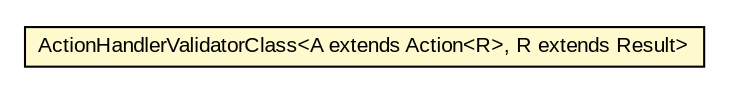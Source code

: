 #!/usr/local/bin/dot
#
# Class diagram 
# Generated by UMLGraph version R5_6-24-gf6e263 (http://www.umlgraph.org/)
#

digraph G {
	edge [fontname="arial",fontsize=10,labelfontname="arial",labelfontsize=10];
	node [fontname="arial",fontsize=10,shape=plaintext];
	nodesep=0.25;
	ranksep=0.5;
	rankdir=LR;
	// com.gwtplatform.dispatch.rpc.server.actionhandlervalidator.ActionHandlerValidatorClass<A extends com.gwtplatform.dispatch.rpc.shared.Action<R>, R extends com.gwtplatform.dispatch.rpc.shared.Result>
	c110581 [label=<<table title="com.gwtplatform.dispatch.rpc.server.actionhandlervalidator.ActionHandlerValidatorClass" border="0" cellborder="1" cellspacing="0" cellpadding="2" port="p" bgcolor="lemonChiffon" href="./ActionHandlerValidatorClass.html">
		<tr><td><table border="0" cellspacing="0" cellpadding="1">
<tr><td align="center" balign="center"> ActionHandlerValidatorClass&lt;A extends Action&lt;R&gt;, R extends Result&gt; </td></tr>
		</table></td></tr>
		</table>>, URL="./ActionHandlerValidatorClass.html", fontname="arial", fontcolor="black", fontsize=10.0];
}

